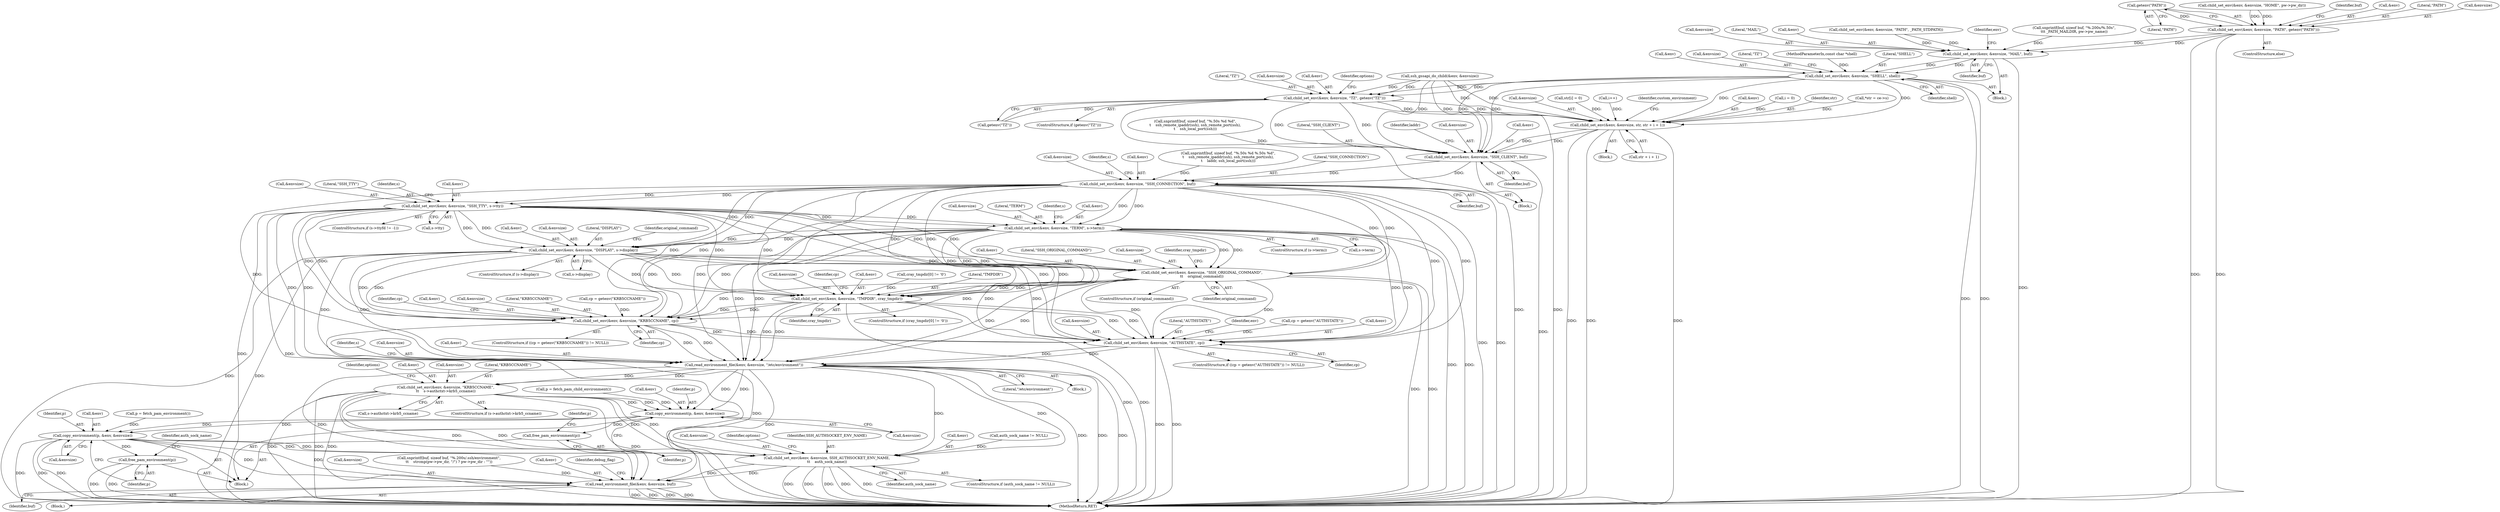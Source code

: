digraph "0_mindrot_85bdcd7c92fe7ff133bbc4e10a65c91810f88755@API" {
"1000266" [label="(Call,getenv(\"PATH\"))"];
"1000260" [label="(Call,child_set_env(&env, &envsize, \"PATH\", getenv(\"PATH\")))"];
"1000277" [label="(Call,child_set_env(&env, &envsize, \"MAIL\", buf))"];
"1000284" [label="(Call,child_set_env(&env, &envsize, \"SHELL\", shell))"];
"1000294" [label="(Call,child_set_env(&env, &envsize, \"TZ\", getenv(\"TZ\")))"];
"1000348" [label="(Call,child_set_env(&env, &envsize, str, str + i + 1))"];
"1000381" [label="(Call,child_set_env(&env, &envsize, \"SSH_CLIENT\", buf))"];
"1000406" [label="(Call,child_set_env(&env, &envsize, \"SSH_CONNECTION\", buf))"];
"1000420" [label="(Call,child_set_env(&env, &envsize, \"SSH_TTY\", s->tty))"];
"1000433" [label="(Call,child_set_env(&env, &envsize, \"TERM\", s->term))"];
"1000446" [label="(Call,child_set_env(&env, &envsize, \"DISPLAY\", s->display))"];
"1000457" [label="(Call,child_set_env(&env, &envsize, \"SSH_ORIGINAL_COMMAND\",\n\t\t    original_command))"];
"1000470" [label="(Call,child_set_env(&env, &envsize, \"TMPDIR\", cray_tmpdir))"];
"1000486" [label="(Call,child_set_env(&env, &envsize, \"KRB5CCNAME\", cp))"];
"1000502" [label="(Call,child_set_env(&env, &envsize, \"AUTHSTATE\", cp))"];
"1000509" [label="(Call,read_environment_file(&env, &envsize, \"/etc/environment\"))"];
"1000521" [label="(Call,child_set_env(&env, &envsize, \"KRB5CCNAME\",\n\t\t    s->authctxt->krb5_ccname))"];
"1000546" [label="(Call,copy_environment(p, &env, &envsize))"];
"1000552" [label="(Call,free_pam_environment(p))"];
"1000557" [label="(Call,copy_environment(p, &env, &envsize))"];
"1000563" [label="(Call,free_pam_environment(p))"];
"1000569" [label="(Call,child_set_env(&env, &envsize, SSH_AUTHSOCKET_ENV_NAME,\n\t\t    auth_sock_name))"];
"1000601" [label="(Call,read_environment_file(&env, &envsize, buf))"];
"1000449" [label="(Call,&envsize)"];
"1000508" [label="(Identifier,cp)"];
"1000175" [label="(Block,)"];
"1000491" [label="(Literal,\"KRB5CCNAME\")"];
"1000416" [label="(Identifier,s)"];
"1000295" [label="(Call,&env)"];
"1000305" [label="(Identifier,options)"];
"1000507" [label="(Literal,\"AUTHSTATE\")"];
"1000407" [label="(Call,&env)"];
"1000233" [label="(Call,child_set_env(&env, &envsize, \"HOME\", pw->pw_dir))"];
"1000413" [label="(ControlStructure,if (s->ttyfd != -1))"];
"1000552" [label="(Call,free_pam_environment(p))"];
"1000431" [label="(Identifier,s)"];
"1000458" [label="(Call,&env)"];
"1000527" [label="(Call,s->authctxt->krb5_ccname)"];
"1000585" [label="(Block,)"];
"1000514" [label="(Literal,\"/etc/environment\")"];
"1000382" [label="(Call,&env)"];
"1000473" [label="(Call,&envsize)"];
"1000370" [label="(Call,snprintf(buf, sizeof buf, \"%.50s %d %d\",\n\t    ssh_remote_ipaddr(ssh), ssh_remote_port(ssh),\n\t    ssh_local_port(ssh)))"];
"1000511" [label="(Identifier,env)"];
"1000269" [label="(Identifier,buf)"];
"1000567" [label="(Identifier,auth_sock_name)"];
"1000277" [label="(Call,child_set_env(&env, &envsize, \"MAIL\", buf))"];
"1000421" [label="(Call,&env)"];
"1000392" [label="(Call,snprintf(buf, sizeof buf, \"%.50s %d %.50s %d\",\n\t    ssh_remote_ipaddr(ssh), ssh_remote_port(ssh),\n\t    laddr, ssh_local_port(ssh)))"];
"1000481" [label="(Call,cp = getenv(\"KRB5CCNAME\"))"];
"1000387" [label="(Identifier,buf)"];
"1000294" [label="(Call,child_set_env(&env, &envsize, \"TZ\", getenv(\"TZ\")))"];
"1000495" [label="(ControlStructure,if ((cp = getenv(\"AUTHSTATE\")) != NULL))"];
"1000351" [label="(Call,&envsize)"];
"1000343" [label="(Call,str[i] = 0)"];
"1000482" [label="(Identifier,cp)"];
"1000462" [label="(Literal,\"SSH_ORIGINAL_COMMAND\")"];
"1000498" [label="(Identifier,cp)"];
"1000604" [label="(Call,&envsize)"];
"1000261" [label="(Call,&env)"];
"1000543" [label="(Call,p = fetch_pam_child_environment())"];
"1000442" [label="(ControlStructure,if (s->display))"];
"1000412" [label="(Identifier,buf)"];
"1000444" [label="(Identifier,s)"];
"1000570" [label="(Call,&env)"];
"1000548" [label="(Call,&env)"];
"1000586" [label="(Call,snprintf(buf, sizeof buf, \"%.200s/.ssh/environment\",\n\t\t    strcmp(pw->pw_dir, \"/\") ? pw->pw_dir : \"\"))"];
"1000334" [label="(Call,i++)"];
"1000360" [label="(Identifier,custom_environment)"];
"1000559" [label="(Call,&env)"];
"1000522" [label="(Call,&env)"];
"1000420" [label="(Call,child_set_env(&env, &envsize, \"SSH_TTY\", s->tty))"];
"1000300" [label="(Call,getenv(\"TZ\"))"];
"1000521" [label="(Call,child_set_env(&env, &envsize, \"KRB5CCNAME\",\n\t\t    s->authctxt->krb5_ccname))"];
"1000524" [label="(Call,&envsize)"];
"1000267" [label="(Literal,\"PATH\")"];
"1000566" [label="(Call,auth_sock_name != NULL)"];
"1000471" [label="(Call,&env)"];
"1000280" [label="(Call,&envsize)"];
"1000555" [label="(Identifier,p)"];
"1000465" [label="(Call,cray_tmpdir[0] != '\0')"];
"1000463" [label="(Identifier,original_command)"];
"1000165" [label="(Call,ssh_gssapi_do_child(&env, &envsize))"];
"1000575" [label="(Identifier,auth_sock_name)"];
"1000572" [label="(Call,&envsize)"];
"1000284" [label="(Call,child_set_env(&env, &envsize, \"SHELL\", shell))"];
"1000434" [label="(Call,&env)"];
"1000553" [label="(Identifier,p)"];
"1000265" [label="(Literal,\"PATH\")"];
"1000550" [label="(Call,&envsize)"];
"1000423" [label="(Call,&envsize)"];
"1000446" [label="(Call,child_set_env(&env, &envsize, \"DISPLAY\", s->display))"];
"1000546" [label="(Call,copy_environment(p, &env, &envsize))"];
"1000283" [label="(Identifier,buf)"];
"1000452" [label="(Call,s->display)"];
"1000381" [label="(Call,child_set_env(&env, &envsize, \"SSH_CLIENT\", buf))"];
"1000502" [label="(Call,child_set_env(&env, &envsize, \"AUTHSTATE\", cp))"];
"1000557" [label="(Call,copy_environment(p, &env, &envsize))"];
"1000579" [label="(Identifier,options)"];
"1000460" [label="(Call,&envsize)"];
"1000386" [label="(Literal,\"SSH_CLIENT\")"];
"1000389" [label="(Identifier,laddr)"];
"1000547" [label="(Identifier,p)"];
"1000425" [label="(Literal,\"SSH_TTY\")"];
"1000475" [label="(Literal,\"TMPDIR\")"];
"1000263" [label="(Call,&envsize)"];
"1000406" [label="(Call,child_set_env(&env, &envsize, \"SSH_CONNECTION\", buf))"];
"1000574" [label="(Identifier,SSH_AUTHSOCKET_ENV_NAME)"];
"1000541" [label="(Block,)"];
"1000384" [label="(Call,&envsize)"];
"1000479" [label="(ControlStructure,if ((cp = getenv(\"KRB5CCNAME\")) != NULL))"];
"1000342" [label="(Block,)"];
"1000426" [label="(Call,s->tty)"];
"1000492" [label="(Identifier,cp)"];
"1000518" [label="(Identifier,s)"];
"1000282" [label="(Literal,\"MAIL\")"];
"1000285" [label="(Call,&env)"];
"1000476" [label="(Identifier,cray_tmpdir)"];
"1000526" [label="(Literal,\"KRB5CCNAME\")"];
"1000260" [label="(Call,child_set_env(&env, &envsize, \"PATH\", getenv(\"PATH\")))"];
"1000497" [label="(Call,cp = getenv(\"AUTHSTATE\"))"];
"1000554" [label="(Call,p = fetch_pam_environment())"];
"1000411" [label="(Literal,\"SSH_CONNECTION\")"];
"1000509" [label="(Call,read_environment_file(&env, &envsize, \"/etc/environment\"))"];
"1000564" [label="(Identifier,p)"];
"1000287" [label="(Call,&envsize)"];
"1000436" [label="(Call,&envsize)"];
"1000433" [label="(Call,child_set_env(&env, &envsize, \"TERM\", s->term))"];
"1000602" [label="(Call,&env)"];
"1000438" [label="(Literal,\"TERM\")"];
"1000349" [label="(Call,&env)"];
"1000451" [label="(Literal,\"DISPLAY\")"];
"1000467" [label="(Identifier,cray_tmpdir)"];
"1000456" [label="(Identifier,original_command)"];
"1000293" [label="(Literal,\"TZ\")"];
"1000457" [label="(Call,child_set_env(&env, &envsize, \"SSH_ORIGINAL_COMMAND\",\n\t\t    original_command))"];
"1000322" [label="(Call,i = 0)"];
"1000565" [label="(ControlStructure,if (auth_sock_name != NULL))"];
"1000117" [label="(MethodParameterIn,const char *shell)"];
"1000601" [label="(Call,read_environment_file(&env, &envsize, buf))"];
"1000515" [label="(ControlStructure,if (s->authctxt->krb5_ccname))"];
"1000630" [label="(MethodReturn,RET)"];
"1000118" [label="(Block,)"];
"1000266" [label="(Call,getenv(\"PATH\"))"];
"1000289" [label="(Literal,\"SHELL\")"];
"1000512" [label="(Call,&envsize)"];
"1000409" [label="(Call,&envsize)"];
"1000353" [label="(Identifier,str)"];
"1000503" [label="(Call,&env)"];
"1000493" [label="(Block,)"];
"1000558" [label="(Identifier,p)"];
"1000486" [label="(Call,child_set_env(&env, &envsize, \"KRB5CCNAME\", cp))"];
"1000487" [label="(Call,&env)"];
"1000606" [label="(Identifier,buf)"];
"1000278" [label="(Call,&env)"];
"1000569" [label="(Call,child_set_env(&env, &envsize, SSH_AUTHSOCKET_ENV_NAME,\n\t\t    auth_sock_name))"];
"1000489" [label="(Call,&envsize)"];
"1000447" [label="(Call,&env)"];
"1000608" [label="(Identifier,debug_flag)"];
"1000535" [label="(Identifier,options)"];
"1000510" [label="(Call,&env)"];
"1000464" [label="(ControlStructure,if (cray_tmpdir[0] != '\0'))"];
"1000299" [label="(Literal,\"TZ\")"];
"1000470" [label="(Call,child_set_env(&env, &envsize, \"TMPDIR\", cray_tmpdir))"];
"1000561" [label="(Call,&envsize)"];
"1000455" [label="(ControlStructure,if (original_command))"];
"1000297" [label="(Call,&envsize)"];
"1000429" [label="(ControlStructure,if (s->term))"];
"1000291" [label="(ControlStructure,if (getenv(\"TZ\")))"];
"1000286" [label="(Identifier,env)"];
"1000348" [label="(Call,child_set_env(&env, &envsize, str, str + i + 1))"];
"1000505" [label="(Call,&envsize)"];
"1000563" [label="(Call,free_pam_environment(p))"];
"1000290" [label="(Identifier,shell)"];
"1000259" [label="(ControlStructure,else)"];
"1000268" [label="(Call,snprintf(buf, sizeof buf, \"%.200s/%.50s\",\n\t\t\t _PATH_MAILDIR, pw->pw_name))"];
"1000354" [label="(Call,str + i + 1)"];
"1000316" [label="(Call,*str = ce->s)"];
"1000439" [label="(Call,s->term)"];
"1000252" [label="(Call,child_set_env(&env, &envsize, \"PATH\", _PATH_STDPATH))"];
"1000266" -> "1000260"  [label="AST: "];
"1000266" -> "1000267"  [label="CFG: "];
"1000267" -> "1000266"  [label="AST: "];
"1000260" -> "1000266"  [label="CFG: "];
"1000266" -> "1000260"  [label="DDG: "];
"1000260" -> "1000259"  [label="AST: "];
"1000261" -> "1000260"  [label="AST: "];
"1000263" -> "1000260"  [label="AST: "];
"1000265" -> "1000260"  [label="AST: "];
"1000269" -> "1000260"  [label="CFG: "];
"1000260" -> "1000630"  [label="DDG: "];
"1000260" -> "1000630"  [label="DDG: "];
"1000233" -> "1000260"  [label="DDG: "];
"1000233" -> "1000260"  [label="DDG: "];
"1000260" -> "1000277"  [label="DDG: "];
"1000260" -> "1000277"  [label="DDG: "];
"1000277" -> "1000175"  [label="AST: "];
"1000277" -> "1000283"  [label="CFG: "];
"1000278" -> "1000277"  [label="AST: "];
"1000280" -> "1000277"  [label="AST: "];
"1000282" -> "1000277"  [label="AST: "];
"1000283" -> "1000277"  [label="AST: "];
"1000286" -> "1000277"  [label="CFG: "];
"1000277" -> "1000630"  [label="DDG: "];
"1000252" -> "1000277"  [label="DDG: "];
"1000252" -> "1000277"  [label="DDG: "];
"1000268" -> "1000277"  [label="DDG: "];
"1000277" -> "1000284"  [label="DDG: "];
"1000277" -> "1000284"  [label="DDG: "];
"1000284" -> "1000175"  [label="AST: "];
"1000284" -> "1000290"  [label="CFG: "];
"1000285" -> "1000284"  [label="AST: "];
"1000287" -> "1000284"  [label="AST: "];
"1000289" -> "1000284"  [label="AST: "];
"1000290" -> "1000284"  [label="AST: "];
"1000293" -> "1000284"  [label="CFG: "];
"1000284" -> "1000630"  [label="DDG: "];
"1000284" -> "1000630"  [label="DDG: "];
"1000117" -> "1000284"  [label="DDG: "];
"1000284" -> "1000294"  [label="DDG: "];
"1000284" -> "1000294"  [label="DDG: "];
"1000284" -> "1000348"  [label="DDG: "];
"1000284" -> "1000348"  [label="DDG: "];
"1000284" -> "1000381"  [label="DDG: "];
"1000284" -> "1000381"  [label="DDG: "];
"1000294" -> "1000291"  [label="AST: "];
"1000294" -> "1000300"  [label="CFG: "];
"1000295" -> "1000294"  [label="AST: "];
"1000297" -> "1000294"  [label="AST: "];
"1000299" -> "1000294"  [label="AST: "];
"1000300" -> "1000294"  [label="AST: "];
"1000305" -> "1000294"  [label="CFG: "];
"1000294" -> "1000630"  [label="DDG: "];
"1000294" -> "1000630"  [label="DDG: "];
"1000165" -> "1000294"  [label="DDG: "];
"1000165" -> "1000294"  [label="DDG: "];
"1000300" -> "1000294"  [label="DDG: "];
"1000294" -> "1000348"  [label="DDG: "];
"1000294" -> "1000348"  [label="DDG: "];
"1000294" -> "1000381"  [label="DDG: "];
"1000294" -> "1000381"  [label="DDG: "];
"1000348" -> "1000342"  [label="AST: "];
"1000348" -> "1000354"  [label="CFG: "];
"1000349" -> "1000348"  [label="AST: "];
"1000351" -> "1000348"  [label="AST: "];
"1000353" -> "1000348"  [label="AST: "];
"1000354" -> "1000348"  [label="AST: "];
"1000360" -> "1000348"  [label="CFG: "];
"1000348" -> "1000630"  [label="DDG: "];
"1000348" -> "1000630"  [label="DDG: "];
"1000348" -> "1000630"  [label="DDG: "];
"1000165" -> "1000348"  [label="DDG: "];
"1000165" -> "1000348"  [label="DDG: "];
"1000343" -> "1000348"  [label="DDG: "];
"1000316" -> "1000348"  [label="DDG: "];
"1000322" -> "1000348"  [label="DDG: "];
"1000334" -> "1000348"  [label="DDG: "];
"1000348" -> "1000381"  [label="DDG: "];
"1000348" -> "1000381"  [label="DDG: "];
"1000381" -> "1000118"  [label="AST: "];
"1000381" -> "1000387"  [label="CFG: "];
"1000382" -> "1000381"  [label="AST: "];
"1000384" -> "1000381"  [label="AST: "];
"1000386" -> "1000381"  [label="AST: "];
"1000387" -> "1000381"  [label="AST: "];
"1000389" -> "1000381"  [label="CFG: "];
"1000381" -> "1000630"  [label="DDG: "];
"1000165" -> "1000381"  [label="DDG: "];
"1000165" -> "1000381"  [label="DDG: "];
"1000370" -> "1000381"  [label="DDG: "];
"1000381" -> "1000406"  [label="DDG: "];
"1000381" -> "1000406"  [label="DDG: "];
"1000406" -> "1000118"  [label="AST: "];
"1000406" -> "1000412"  [label="CFG: "];
"1000407" -> "1000406"  [label="AST: "];
"1000409" -> "1000406"  [label="AST: "];
"1000411" -> "1000406"  [label="AST: "];
"1000412" -> "1000406"  [label="AST: "];
"1000416" -> "1000406"  [label="CFG: "];
"1000406" -> "1000630"  [label="DDG: "];
"1000406" -> "1000630"  [label="DDG: "];
"1000392" -> "1000406"  [label="DDG: "];
"1000406" -> "1000420"  [label="DDG: "];
"1000406" -> "1000420"  [label="DDG: "];
"1000406" -> "1000433"  [label="DDG: "];
"1000406" -> "1000433"  [label="DDG: "];
"1000406" -> "1000446"  [label="DDG: "];
"1000406" -> "1000446"  [label="DDG: "];
"1000406" -> "1000457"  [label="DDG: "];
"1000406" -> "1000457"  [label="DDG: "];
"1000406" -> "1000470"  [label="DDG: "];
"1000406" -> "1000470"  [label="DDG: "];
"1000406" -> "1000486"  [label="DDG: "];
"1000406" -> "1000486"  [label="DDG: "];
"1000406" -> "1000502"  [label="DDG: "];
"1000406" -> "1000502"  [label="DDG: "];
"1000406" -> "1000509"  [label="DDG: "];
"1000406" -> "1000509"  [label="DDG: "];
"1000420" -> "1000413"  [label="AST: "];
"1000420" -> "1000426"  [label="CFG: "];
"1000421" -> "1000420"  [label="AST: "];
"1000423" -> "1000420"  [label="AST: "];
"1000425" -> "1000420"  [label="AST: "];
"1000426" -> "1000420"  [label="AST: "];
"1000431" -> "1000420"  [label="CFG: "];
"1000420" -> "1000630"  [label="DDG: "];
"1000420" -> "1000630"  [label="DDG: "];
"1000420" -> "1000433"  [label="DDG: "];
"1000420" -> "1000433"  [label="DDG: "];
"1000420" -> "1000446"  [label="DDG: "];
"1000420" -> "1000446"  [label="DDG: "];
"1000420" -> "1000457"  [label="DDG: "];
"1000420" -> "1000457"  [label="DDG: "];
"1000420" -> "1000470"  [label="DDG: "];
"1000420" -> "1000470"  [label="DDG: "];
"1000420" -> "1000486"  [label="DDG: "];
"1000420" -> "1000486"  [label="DDG: "];
"1000420" -> "1000502"  [label="DDG: "];
"1000420" -> "1000502"  [label="DDG: "];
"1000420" -> "1000509"  [label="DDG: "];
"1000420" -> "1000509"  [label="DDG: "];
"1000433" -> "1000429"  [label="AST: "];
"1000433" -> "1000439"  [label="CFG: "];
"1000434" -> "1000433"  [label="AST: "];
"1000436" -> "1000433"  [label="AST: "];
"1000438" -> "1000433"  [label="AST: "];
"1000439" -> "1000433"  [label="AST: "];
"1000444" -> "1000433"  [label="CFG: "];
"1000433" -> "1000630"  [label="DDG: "];
"1000433" -> "1000630"  [label="DDG: "];
"1000433" -> "1000446"  [label="DDG: "];
"1000433" -> "1000446"  [label="DDG: "];
"1000433" -> "1000457"  [label="DDG: "];
"1000433" -> "1000457"  [label="DDG: "];
"1000433" -> "1000470"  [label="DDG: "];
"1000433" -> "1000470"  [label="DDG: "];
"1000433" -> "1000486"  [label="DDG: "];
"1000433" -> "1000486"  [label="DDG: "];
"1000433" -> "1000502"  [label="DDG: "];
"1000433" -> "1000502"  [label="DDG: "];
"1000433" -> "1000509"  [label="DDG: "];
"1000433" -> "1000509"  [label="DDG: "];
"1000446" -> "1000442"  [label="AST: "];
"1000446" -> "1000452"  [label="CFG: "];
"1000447" -> "1000446"  [label="AST: "];
"1000449" -> "1000446"  [label="AST: "];
"1000451" -> "1000446"  [label="AST: "];
"1000452" -> "1000446"  [label="AST: "];
"1000456" -> "1000446"  [label="CFG: "];
"1000446" -> "1000630"  [label="DDG: "];
"1000446" -> "1000630"  [label="DDG: "];
"1000446" -> "1000457"  [label="DDG: "];
"1000446" -> "1000457"  [label="DDG: "];
"1000446" -> "1000470"  [label="DDG: "];
"1000446" -> "1000470"  [label="DDG: "];
"1000446" -> "1000486"  [label="DDG: "];
"1000446" -> "1000486"  [label="DDG: "];
"1000446" -> "1000502"  [label="DDG: "];
"1000446" -> "1000502"  [label="DDG: "];
"1000446" -> "1000509"  [label="DDG: "];
"1000446" -> "1000509"  [label="DDG: "];
"1000457" -> "1000455"  [label="AST: "];
"1000457" -> "1000463"  [label="CFG: "];
"1000458" -> "1000457"  [label="AST: "];
"1000460" -> "1000457"  [label="AST: "];
"1000462" -> "1000457"  [label="AST: "];
"1000463" -> "1000457"  [label="AST: "];
"1000467" -> "1000457"  [label="CFG: "];
"1000457" -> "1000630"  [label="DDG: "];
"1000457" -> "1000630"  [label="DDG: "];
"1000457" -> "1000470"  [label="DDG: "];
"1000457" -> "1000470"  [label="DDG: "];
"1000457" -> "1000486"  [label="DDG: "];
"1000457" -> "1000486"  [label="DDG: "];
"1000457" -> "1000502"  [label="DDG: "];
"1000457" -> "1000502"  [label="DDG: "];
"1000457" -> "1000509"  [label="DDG: "];
"1000457" -> "1000509"  [label="DDG: "];
"1000470" -> "1000464"  [label="AST: "];
"1000470" -> "1000476"  [label="CFG: "];
"1000471" -> "1000470"  [label="AST: "];
"1000473" -> "1000470"  [label="AST: "];
"1000475" -> "1000470"  [label="AST: "];
"1000476" -> "1000470"  [label="AST: "];
"1000482" -> "1000470"  [label="CFG: "];
"1000470" -> "1000630"  [label="DDG: "];
"1000470" -> "1000630"  [label="DDG: "];
"1000465" -> "1000470"  [label="DDG: "];
"1000470" -> "1000486"  [label="DDG: "];
"1000470" -> "1000486"  [label="DDG: "];
"1000470" -> "1000502"  [label="DDG: "];
"1000470" -> "1000502"  [label="DDG: "];
"1000470" -> "1000509"  [label="DDG: "];
"1000470" -> "1000509"  [label="DDG: "];
"1000486" -> "1000479"  [label="AST: "];
"1000486" -> "1000492"  [label="CFG: "];
"1000487" -> "1000486"  [label="AST: "];
"1000489" -> "1000486"  [label="AST: "];
"1000491" -> "1000486"  [label="AST: "];
"1000492" -> "1000486"  [label="AST: "];
"1000498" -> "1000486"  [label="CFG: "];
"1000486" -> "1000630"  [label="DDG: "];
"1000481" -> "1000486"  [label="DDG: "];
"1000486" -> "1000502"  [label="DDG: "];
"1000486" -> "1000502"  [label="DDG: "];
"1000486" -> "1000509"  [label="DDG: "];
"1000486" -> "1000509"  [label="DDG: "];
"1000502" -> "1000495"  [label="AST: "];
"1000502" -> "1000508"  [label="CFG: "];
"1000503" -> "1000502"  [label="AST: "];
"1000505" -> "1000502"  [label="AST: "];
"1000507" -> "1000502"  [label="AST: "];
"1000508" -> "1000502"  [label="AST: "];
"1000511" -> "1000502"  [label="CFG: "];
"1000502" -> "1000630"  [label="DDG: "];
"1000502" -> "1000630"  [label="DDG: "];
"1000497" -> "1000502"  [label="DDG: "];
"1000502" -> "1000509"  [label="DDG: "];
"1000502" -> "1000509"  [label="DDG: "];
"1000509" -> "1000493"  [label="AST: "];
"1000509" -> "1000514"  [label="CFG: "];
"1000510" -> "1000509"  [label="AST: "];
"1000512" -> "1000509"  [label="AST: "];
"1000514" -> "1000509"  [label="AST: "];
"1000518" -> "1000509"  [label="CFG: "];
"1000509" -> "1000630"  [label="DDG: "];
"1000509" -> "1000630"  [label="DDG: "];
"1000509" -> "1000630"  [label="DDG: "];
"1000509" -> "1000521"  [label="DDG: "];
"1000509" -> "1000521"  [label="DDG: "];
"1000509" -> "1000546"  [label="DDG: "];
"1000509" -> "1000546"  [label="DDG: "];
"1000509" -> "1000569"  [label="DDG: "];
"1000509" -> "1000569"  [label="DDG: "];
"1000509" -> "1000601"  [label="DDG: "];
"1000509" -> "1000601"  [label="DDG: "];
"1000521" -> "1000515"  [label="AST: "];
"1000521" -> "1000527"  [label="CFG: "];
"1000522" -> "1000521"  [label="AST: "];
"1000524" -> "1000521"  [label="AST: "];
"1000526" -> "1000521"  [label="AST: "];
"1000527" -> "1000521"  [label="AST: "];
"1000535" -> "1000521"  [label="CFG: "];
"1000521" -> "1000630"  [label="DDG: "];
"1000521" -> "1000630"  [label="DDG: "];
"1000521" -> "1000630"  [label="DDG: "];
"1000521" -> "1000630"  [label="DDG: "];
"1000521" -> "1000546"  [label="DDG: "];
"1000521" -> "1000546"  [label="DDG: "];
"1000521" -> "1000569"  [label="DDG: "];
"1000521" -> "1000569"  [label="DDG: "];
"1000521" -> "1000601"  [label="DDG: "];
"1000521" -> "1000601"  [label="DDG: "];
"1000546" -> "1000541"  [label="AST: "];
"1000546" -> "1000550"  [label="CFG: "];
"1000547" -> "1000546"  [label="AST: "];
"1000548" -> "1000546"  [label="AST: "];
"1000550" -> "1000546"  [label="AST: "];
"1000553" -> "1000546"  [label="CFG: "];
"1000543" -> "1000546"  [label="DDG: "];
"1000546" -> "1000552"  [label="DDG: "];
"1000546" -> "1000557"  [label="DDG: "];
"1000546" -> "1000557"  [label="DDG: "];
"1000552" -> "1000541"  [label="AST: "];
"1000552" -> "1000553"  [label="CFG: "];
"1000553" -> "1000552"  [label="AST: "];
"1000555" -> "1000552"  [label="CFG: "];
"1000557" -> "1000541"  [label="AST: "];
"1000557" -> "1000561"  [label="CFG: "];
"1000558" -> "1000557"  [label="AST: "];
"1000559" -> "1000557"  [label="AST: "];
"1000561" -> "1000557"  [label="AST: "];
"1000564" -> "1000557"  [label="CFG: "];
"1000557" -> "1000630"  [label="DDG: "];
"1000557" -> "1000630"  [label="DDG: "];
"1000557" -> "1000630"  [label="DDG: "];
"1000554" -> "1000557"  [label="DDG: "];
"1000557" -> "1000563"  [label="DDG: "];
"1000557" -> "1000569"  [label="DDG: "];
"1000557" -> "1000569"  [label="DDG: "];
"1000557" -> "1000601"  [label="DDG: "];
"1000557" -> "1000601"  [label="DDG: "];
"1000563" -> "1000541"  [label="AST: "];
"1000563" -> "1000564"  [label="CFG: "];
"1000564" -> "1000563"  [label="AST: "];
"1000567" -> "1000563"  [label="CFG: "];
"1000563" -> "1000630"  [label="DDG: "];
"1000563" -> "1000630"  [label="DDG: "];
"1000569" -> "1000565"  [label="AST: "];
"1000569" -> "1000575"  [label="CFG: "];
"1000570" -> "1000569"  [label="AST: "];
"1000572" -> "1000569"  [label="AST: "];
"1000574" -> "1000569"  [label="AST: "];
"1000575" -> "1000569"  [label="AST: "];
"1000579" -> "1000569"  [label="CFG: "];
"1000569" -> "1000630"  [label="DDG: "];
"1000569" -> "1000630"  [label="DDG: "];
"1000569" -> "1000630"  [label="DDG: "];
"1000569" -> "1000630"  [label="DDG: "];
"1000569" -> "1000630"  [label="DDG: "];
"1000566" -> "1000569"  [label="DDG: "];
"1000569" -> "1000601"  [label="DDG: "];
"1000569" -> "1000601"  [label="DDG: "];
"1000601" -> "1000585"  [label="AST: "];
"1000601" -> "1000606"  [label="CFG: "];
"1000602" -> "1000601"  [label="AST: "];
"1000604" -> "1000601"  [label="AST: "];
"1000606" -> "1000601"  [label="AST: "];
"1000608" -> "1000601"  [label="CFG: "];
"1000601" -> "1000630"  [label="DDG: "];
"1000601" -> "1000630"  [label="DDG: "];
"1000601" -> "1000630"  [label="DDG: "];
"1000601" -> "1000630"  [label="DDG: "];
"1000586" -> "1000601"  [label="DDG: "];
}
